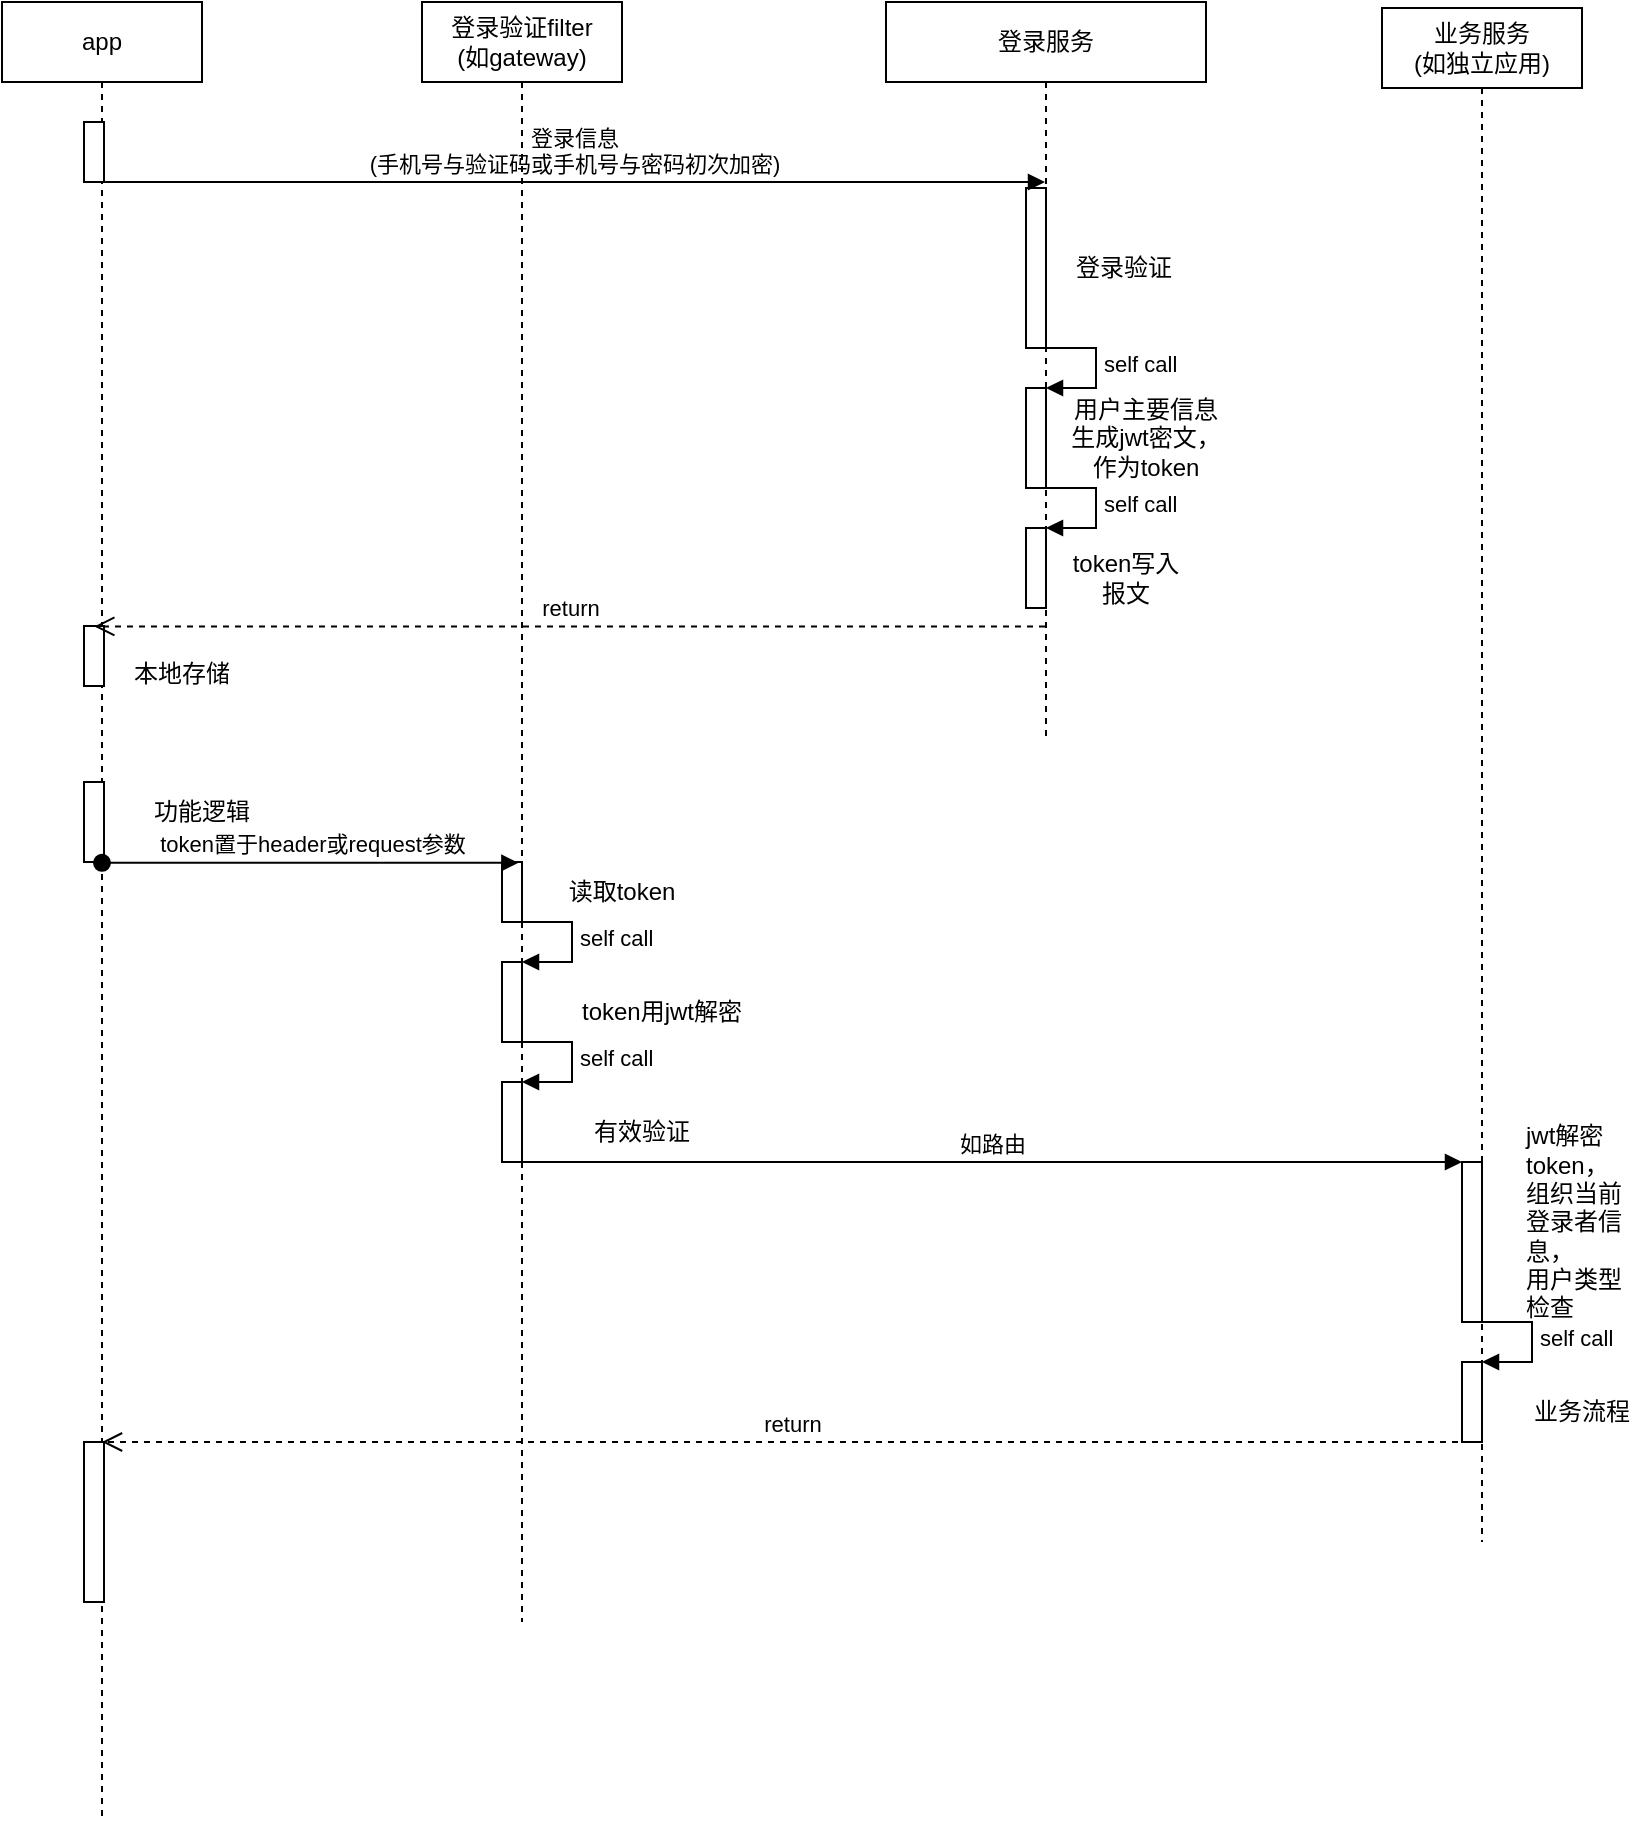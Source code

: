 <mxfile version="20.8.13" type="github">
  <diagram name="第 1 页" id="CLWoUrhtnNemsRD4Y6rA">
    <mxGraphModel dx="2310" dy="818" grid="1" gridSize="10" guides="1" tooltips="1" connect="1" arrows="1" fold="1" page="1" pageScale="1" pageWidth="827" pageHeight="1169" math="0" shadow="0">
      <root>
        <mxCell id="0" />
        <mxCell id="1" parent="0" />
        <mxCell id="Vkx2Aol5tygOWtiDVYxf-1" value="登录服务" style="shape=umlLifeline;perimeter=lifelinePerimeter;whiteSpace=wrap;html=1;container=1;collapsible=0;recursiveResize=0;outlineConnect=0;" vertex="1" parent="1">
          <mxGeometry x="432" y="50" width="160" height="370" as="geometry" />
        </mxCell>
        <mxCell id="Vkx2Aol5tygOWtiDVYxf-2" value="" style="html=1;points=[];perimeter=orthogonalPerimeter;" vertex="1" parent="Vkx2Aol5tygOWtiDVYxf-1">
          <mxGeometry x="70" y="93" width="10" height="80" as="geometry" />
        </mxCell>
        <mxCell id="Vkx2Aol5tygOWtiDVYxf-3" value="登录验证" style="text;html=1;strokeColor=none;fillColor=none;align=center;verticalAlign=middle;whiteSpace=wrap;rounded=0;" vertex="1" parent="Vkx2Aol5tygOWtiDVYxf-1">
          <mxGeometry x="89" y="118" width="60" height="30" as="geometry" />
        </mxCell>
        <mxCell id="Vkx2Aol5tygOWtiDVYxf-4" value="" style="html=1;points=[];perimeter=orthogonalPerimeter;" vertex="1" parent="Vkx2Aol5tygOWtiDVYxf-1">
          <mxGeometry x="70" y="193" width="10" height="50" as="geometry" />
        </mxCell>
        <mxCell id="Vkx2Aol5tygOWtiDVYxf-5" value="self call" style="edgeStyle=orthogonalEdgeStyle;html=1;align=left;spacingLeft=2;endArrow=block;rounded=0;entryX=1;entryY=0;" edge="1" target="Vkx2Aol5tygOWtiDVYxf-4" parent="Vkx2Aol5tygOWtiDVYxf-1">
          <mxGeometry relative="1" as="geometry">
            <mxPoint x="75" y="173" as="sourcePoint" />
            <Array as="points">
              <mxPoint x="105" y="173" />
            </Array>
          </mxGeometry>
        </mxCell>
        <mxCell id="Vkx2Aol5tygOWtiDVYxf-6" value="用户主要信息生成jwt密文，作为token" style="text;html=1;strokeColor=none;fillColor=none;align=center;verticalAlign=middle;whiteSpace=wrap;rounded=0;" vertex="1" parent="Vkx2Aol5tygOWtiDVYxf-1">
          <mxGeometry x="90" y="203" width="80" height="30" as="geometry" />
        </mxCell>
        <mxCell id="Vkx2Aol5tygOWtiDVYxf-7" value="" style="html=1;points=[];perimeter=orthogonalPerimeter;" vertex="1" parent="Vkx2Aol5tygOWtiDVYxf-1">
          <mxGeometry x="70" y="263" width="10" height="40" as="geometry" />
        </mxCell>
        <mxCell id="Vkx2Aol5tygOWtiDVYxf-8" value="self call" style="edgeStyle=orthogonalEdgeStyle;html=1;align=left;spacingLeft=2;endArrow=block;rounded=0;entryX=1;entryY=0;" edge="1" target="Vkx2Aol5tygOWtiDVYxf-7" parent="Vkx2Aol5tygOWtiDVYxf-1">
          <mxGeometry relative="1" as="geometry">
            <mxPoint x="75" y="243" as="sourcePoint" />
            <Array as="points">
              <mxPoint x="105" y="243" />
            </Array>
          </mxGeometry>
        </mxCell>
        <mxCell id="Vkx2Aol5tygOWtiDVYxf-9" value="token写入报文" style="text;html=1;strokeColor=none;fillColor=none;align=center;verticalAlign=middle;whiteSpace=wrap;rounded=0;" vertex="1" parent="Vkx2Aol5tygOWtiDVYxf-1">
          <mxGeometry x="90" y="273" width="60" height="30" as="geometry" />
        </mxCell>
        <mxCell id="Vkx2Aol5tygOWtiDVYxf-10" value="app" style="shape=umlLifeline;perimeter=lifelinePerimeter;whiteSpace=wrap;html=1;container=1;collapsible=0;recursiveResize=0;outlineConnect=0;" vertex="1" parent="1">
          <mxGeometry x="-10" y="50" width="100" height="910" as="geometry" />
        </mxCell>
        <mxCell id="Vkx2Aol5tygOWtiDVYxf-11" value="" style="html=1;points=[];perimeter=orthogonalPerimeter;" vertex="1" parent="Vkx2Aol5tygOWtiDVYxf-10">
          <mxGeometry x="41" y="60" width="10" height="30" as="geometry" />
        </mxCell>
        <mxCell id="Vkx2Aol5tygOWtiDVYxf-12" value="登录信息&lt;br&gt;(手机号与验证码或手机号与密码初次加密)" style="html=1;verticalAlign=bottom;endArrow=block;rounded=0;" edge="1" parent="Vkx2Aol5tygOWtiDVYxf-10" target="Vkx2Aol5tygOWtiDVYxf-1">
          <mxGeometry width="80" relative="1" as="geometry">
            <mxPoint x="50" y="90" as="sourcePoint" />
            <mxPoint x="130" y="90" as="targetPoint" />
          </mxGeometry>
        </mxCell>
        <mxCell id="Vkx2Aol5tygOWtiDVYxf-14" value="" style="html=1;points=[];perimeter=orthogonalPerimeter;" vertex="1" parent="Vkx2Aol5tygOWtiDVYxf-10">
          <mxGeometry x="41" y="312" width="10" height="30" as="geometry" />
        </mxCell>
        <mxCell id="Vkx2Aol5tygOWtiDVYxf-18" value="" style="html=1;points=[];perimeter=orthogonalPerimeter;" vertex="1" parent="Vkx2Aol5tygOWtiDVYxf-10">
          <mxGeometry x="41" y="390" width="10" height="40" as="geometry" />
        </mxCell>
        <mxCell id="Vkx2Aol5tygOWtiDVYxf-38" value="" style="html=1;points=[];perimeter=orthogonalPerimeter;" vertex="1" parent="Vkx2Aol5tygOWtiDVYxf-10">
          <mxGeometry x="41" y="720" width="10" height="80" as="geometry" />
        </mxCell>
        <mxCell id="Vkx2Aol5tygOWtiDVYxf-15" value="本地存储" style="text;html=1;strokeColor=none;fillColor=none;align=center;verticalAlign=middle;whiteSpace=wrap;rounded=0;" vertex="1" parent="1">
          <mxGeometry x="50" y="371" width="60" height="30" as="geometry" />
        </mxCell>
        <mxCell id="Vkx2Aol5tygOWtiDVYxf-16" value="return" style="html=1;verticalAlign=bottom;endArrow=open;dashed=1;endSize=8;rounded=0;entryX=0.514;entryY=0.007;entryDx=0;entryDy=0;entryPerimeter=0;" edge="1" parent="1" source="Vkx2Aol5tygOWtiDVYxf-1" target="Vkx2Aol5tygOWtiDVYxf-14">
          <mxGeometry relative="1" as="geometry">
            <mxPoint x="480" y="360" as="sourcePoint" />
            <mxPoint x="140" y="360" as="targetPoint" />
          </mxGeometry>
        </mxCell>
        <mxCell id="Vkx2Aol5tygOWtiDVYxf-17" value="登录验证filter&lt;br&gt;(如gateway)" style="shape=umlLifeline;perimeter=lifelinePerimeter;whiteSpace=wrap;html=1;container=1;collapsible=0;recursiveResize=0;outlineConnect=0;" vertex="1" parent="1">
          <mxGeometry x="200" y="50" width="100" height="810" as="geometry" />
        </mxCell>
        <mxCell id="Vkx2Aol5tygOWtiDVYxf-20" value="" style="html=1;points=[];perimeter=orthogonalPerimeter;" vertex="1" parent="Vkx2Aol5tygOWtiDVYxf-17">
          <mxGeometry x="40" y="430" width="10" height="30" as="geometry" />
        </mxCell>
        <mxCell id="Vkx2Aol5tygOWtiDVYxf-23" value="" style="html=1;points=[];perimeter=orthogonalPerimeter;" vertex="1" parent="Vkx2Aol5tygOWtiDVYxf-17">
          <mxGeometry x="40" y="480" width="10" height="40" as="geometry" />
        </mxCell>
        <mxCell id="Vkx2Aol5tygOWtiDVYxf-24" value="self call" style="edgeStyle=orthogonalEdgeStyle;html=1;align=left;spacingLeft=2;endArrow=block;rounded=0;entryX=1;entryY=0;" edge="1" target="Vkx2Aol5tygOWtiDVYxf-23" parent="Vkx2Aol5tygOWtiDVYxf-17">
          <mxGeometry relative="1" as="geometry">
            <mxPoint x="45" y="460" as="sourcePoint" />
            <Array as="points">
              <mxPoint x="75" y="460" />
            </Array>
          </mxGeometry>
        </mxCell>
        <mxCell id="Vkx2Aol5tygOWtiDVYxf-30" value="" style="html=1;points=[];perimeter=orthogonalPerimeter;" vertex="1" parent="Vkx2Aol5tygOWtiDVYxf-17">
          <mxGeometry x="40" y="540" width="10" height="40" as="geometry" />
        </mxCell>
        <mxCell id="Vkx2Aol5tygOWtiDVYxf-31" value="self call" style="edgeStyle=orthogonalEdgeStyle;html=1;align=left;spacingLeft=2;endArrow=block;rounded=0;entryX=1;entryY=0;" edge="1" target="Vkx2Aol5tygOWtiDVYxf-30" parent="Vkx2Aol5tygOWtiDVYxf-17">
          <mxGeometry relative="1" as="geometry">
            <mxPoint x="45" y="520" as="sourcePoint" />
            <Array as="points">
              <mxPoint x="75" y="520" />
            </Array>
          </mxGeometry>
        </mxCell>
        <mxCell id="Vkx2Aol5tygOWtiDVYxf-19" value="功能逻辑" style="text;html=1;strokeColor=none;fillColor=none;align=center;verticalAlign=middle;whiteSpace=wrap;rounded=0;" vertex="1" parent="1">
          <mxGeometry x="60" y="440" width="60" height="30" as="geometry" />
        </mxCell>
        <mxCell id="Vkx2Aol5tygOWtiDVYxf-21" value="token置于header或request参数" style="html=1;verticalAlign=bottom;startArrow=oval;endArrow=block;startSize=8;rounded=0;entryX=0.82;entryY=0.014;entryDx=0;entryDy=0;entryPerimeter=0;" edge="1" target="Vkx2Aol5tygOWtiDVYxf-20" parent="1" source="Vkx2Aol5tygOWtiDVYxf-10">
          <mxGeometry x="0.003" relative="1" as="geometry">
            <mxPoint x="180" y="480" as="sourcePoint" />
            <mxPoint as="offset" />
          </mxGeometry>
        </mxCell>
        <mxCell id="Vkx2Aol5tygOWtiDVYxf-22" value="读取token" style="text;html=1;strokeColor=none;fillColor=none;align=center;verticalAlign=middle;whiteSpace=wrap;rounded=0;" vertex="1" parent="1">
          <mxGeometry x="270" y="480" width="60" height="30" as="geometry" />
        </mxCell>
        <mxCell id="Vkx2Aol5tygOWtiDVYxf-25" value="token用jwt解密" style="text;html=1;strokeColor=none;fillColor=none;align=center;verticalAlign=middle;whiteSpace=wrap;rounded=0;" vertex="1" parent="1">
          <mxGeometry x="270" y="540" width="100" height="30" as="geometry" />
        </mxCell>
        <mxCell id="Vkx2Aol5tygOWtiDVYxf-26" value="业务服务&lt;br&gt;(如独立应用)" style="shape=umlLifeline;perimeter=lifelinePerimeter;whiteSpace=wrap;html=1;container=1;collapsible=0;recursiveResize=0;outlineConnect=0;" vertex="1" parent="1">
          <mxGeometry x="680" y="53" width="100" height="767" as="geometry" />
        </mxCell>
        <mxCell id="Vkx2Aol5tygOWtiDVYxf-27" value="" style="html=1;points=[];perimeter=orthogonalPerimeter;" vertex="1" parent="Vkx2Aol5tygOWtiDVYxf-26">
          <mxGeometry x="40" y="577" width="10" height="80" as="geometry" />
        </mxCell>
        <mxCell id="Vkx2Aol5tygOWtiDVYxf-34" value="" style="html=1;points=[];perimeter=orthogonalPerimeter;" vertex="1" parent="Vkx2Aol5tygOWtiDVYxf-26">
          <mxGeometry x="40" y="677" width="10" height="40" as="geometry" />
        </mxCell>
        <mxCell id="Vkx2Aol5tygOWtiDVYxf-35" value="self call" style="edgeStyle=orthogonalEdgeStyle;html=1;align=left;spacingLeft=2;endArrow=block;rounded=0;entryX=1;entryY=0;" edge="1" target="Vkx2Aol5tygOWtiDVYxf-34" parent="Vkx2Aol5tygOWtiDVYxf-26">
          <mxGeometry relative="1" as="geometry">
            <mxPoint x="45" y="657" as="sourcePoint" />
            <Array as="points">
              <mxPoint x="75" y="657" />
            </Array>
          </mxGeometry>
        </mxCell>
        <mxCell id="Vkx2Aol5tygOWtiDVYxf-28" value="如路由" style="html=1;verticalAlign=bottom;endArrow=block;entryX=0;entryY=0;rounded=0;" edge="1" target="Vkx2Aol5tygOWtiDVYxf-27" parent="1" source="Vkx2Aol5tygOWtiDVYxf-17">
          <mxGeometry relative="1" as="geometry">
            <mxPoint x="550" y="630" as="sourcePoint" />
          </mxGeometry>
        </mxCell>
        <mxCell id="Vkx2Aol5tygOWtiDVYxf-32" value="有效验证" style="text;html=1;strokeColor=none;fillColor=none;align=center;verticalAlign=middle;whiteSpace=wrap;rounded=0;" vertex="1" parent="1">
          <mxGeometry x="280" y="600" width="60" height="30" as="geometry" />
        </mxCell>
        <mxCell id="Vkx2Aol5tygOWtiDVYxf-33" value="jwt解密token，&lt;br&gt;组织当前登录者信息，&lt;br&gt;用户类型检查" style="text;html=1;strokeColor=none;fillColor=none;align=left;verticalAlign=middle;whiteSpace=wrap;rounded=0;" vertex="1" parent="1">
          <mxGeometry x="750" y="610" width="60" height="100" as="geometry" />
        </mxCell>
        <mxCell id="Vkx2Aol5tygOWtiDVYxf-36" value="业务流程" style="text;html=1;strokeColor=none;fillColor=none;align=center;verticalAlign=middle;whiteSpace=wrap;rounded=0;" vertex="1" parent="1">
          <mxGeometry x="750" y="740" width="60" height="30" as="geometry" />
        </mxCell>
        <mxCell id="Vkx2Aol5tygOWtiDVYxf-37" value="return" style="html=1;verticalAlign=bottom;endArrow=open;dashed=1;endSize=8;rounded=0;" edge="1" parent="1" target="Vkx2Aol5tygOWtiDVYxf-10">
          <mxGeometry relative="1" as="geometry">
            <mxPoint x="730" y="770" as="sourcePoint" />
            <mxPoint x="650" y="770" as="targetPoint" />
          </mxGeometry>
        </mxCell>
      </root>
    </mxGraphModel>
  </diagram>
</mxfile>
